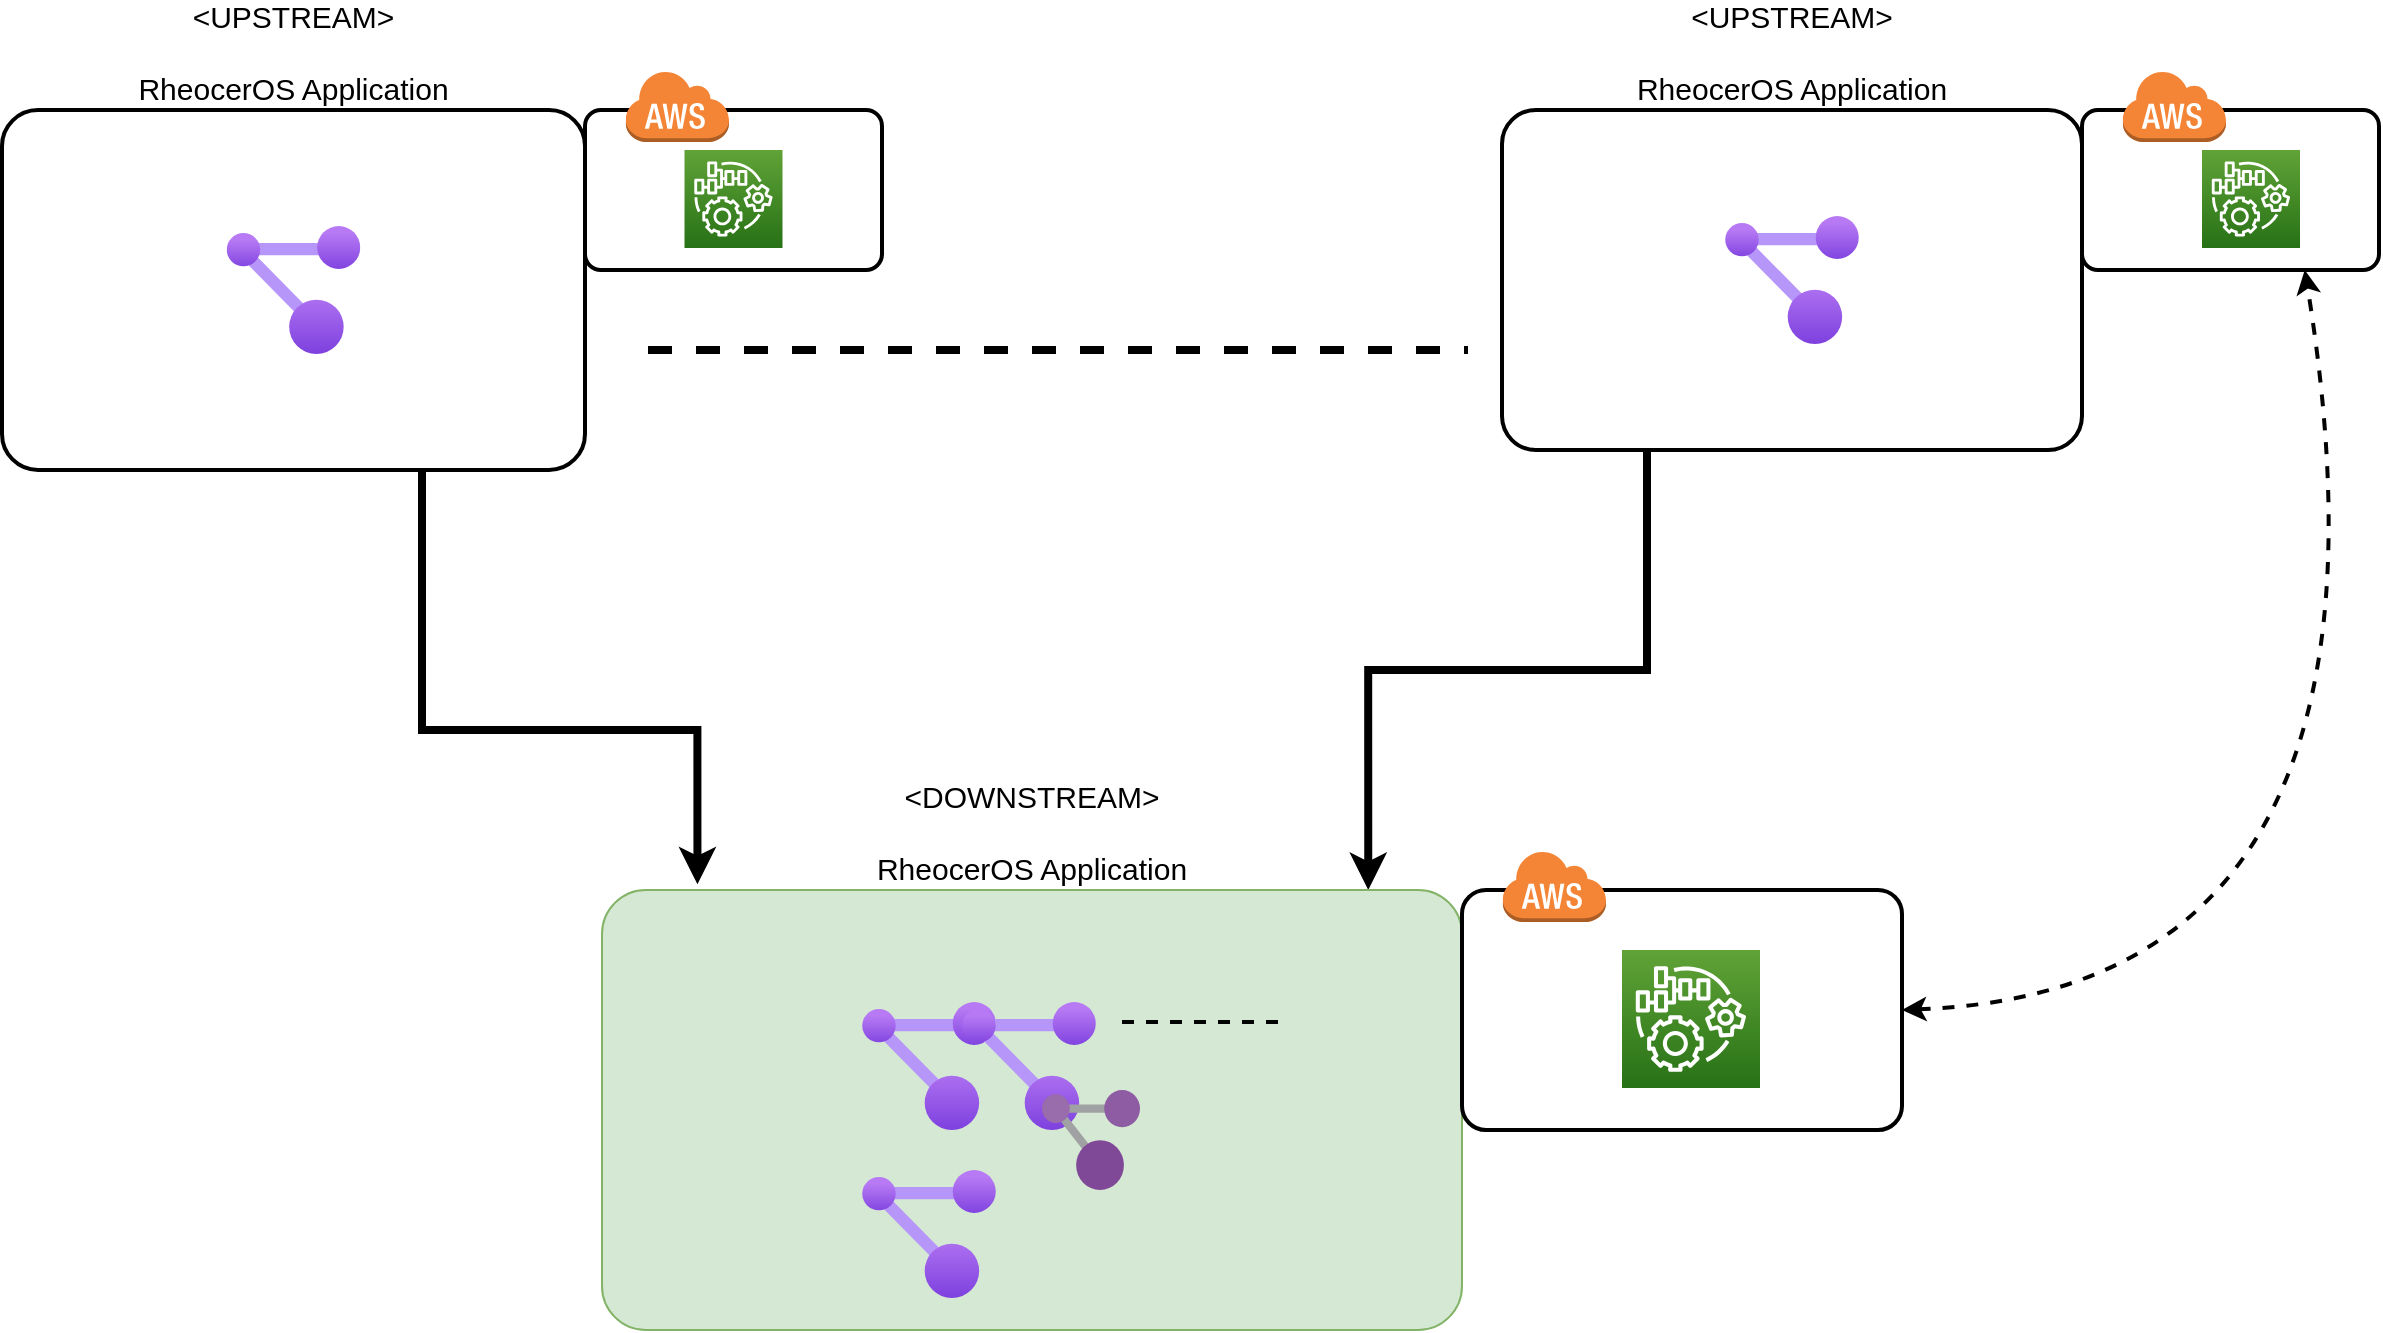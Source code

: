 <mxfile version="17.4.4" type="device"><diagram id="9YN-96cYf09xpv8u3xuV" name="Page-1"><mxGraphModel dx="3445" dy="2510" grid="1" gridSize="10" guides="1" tooltips="1" connect="1" arrows="1" fold="1" page="1" pageScale="1" pageWidth="850" pageHeight="1100" math="0" shadow="0"><root><mxCell id="0"/><mxCell id="1" parent="0"/><mxCell id="8CctQL78leXvGI_t0B9z-37" style="edgeStyle=orthogonalEdgeStyle;rounded=0;orthogonalLoop=1;jettySize=auto;html=1;entryX=0.891;entryY=0;entryDx=0;entryDy=0;strokeWidth=4;entryPerimeter=0;exitX=0.25;exitY=1;exitDx=0;exitDy=0;" edge="1" parent="1" source="8CctQL78leXvGI_t0B9z-2" target="8CctQL78leXvGI_t0B9z-38"><mxGeometry relative="1" as="geometry"><mxPoint x="-103.55" y="-490.76" as="targetPoint"/></mxGeometry></mxCell><mxCell id="8CctQL78leXvGI_t0B9z-2" value="&lt;UPSTREAM&gt;&#xA;&#xA;RheocerOS Application" style="rounded=1;arcSize=10;fillColor=none;gradientColor=none;strokeWidth=2;fontSize=15;fontColor=#000000;labelPosition=center;verticalLabelPosition=top;align=center;verticalAlign=bottom;" vertex="1" parent="1"><mxGeometry x="110" y="-970" width="290" height="170" as="geometry"/></mxCell><mxCell id="8CctQL78leXvGI_t0B9z-36" style="edgeStyle=orthogonalEdgeStyle;rounded=0;orthogonalLoop=1;jettySize=auto;html=1;strokeWidth=4;entryX=0.111;entryY=-0.013;entryDx=0;entryDy=0;entryPerimeter=0;" edge="1" parent="1" source="8CctQL78leXvGI_t0B9z-34" target="8CctQL78leXvGI_t0B9z-38"><mxGeometry relative="1" as="geometry"><mxPoint x="-310" y="-560" as="targetPoint"/><Array as="points"><mxPoint x="-430" y="-660"/><mxPoint x="-292" y="-660"/></Array></mxGeometry></mxCell><mxCell id="8CctQL78leXvGI_t0B9z-34" value="&lt;UPSTREAM&gt;&#xA;&#xA;RheocerOS Application" style="rounded=1;arcSize=10;fillColor=none;gradientColor=none;strokeWidth=2;fontSize=15;fontColor=#000000;labelPosition=center;verticalLabelPosition=top;align=center;verticalAlign=bottom;" vertex="1" parent="1"><mxGeometry x="-640" y="-970" width="291.5" height="180" as="geometry"/></mxCell><mxCell id="8CctQL78leXvGI_t0B9z-35" value="" style="endArrow=none;dashed=1;html=1;rounded=0;strokeWidth=4;" edge="1" parent="1"><mxGeometry width="50" height="50" relative="1" as="geometry"><mxPoint x="-317" y="-850" as="sourcePoint"/><mxPoint x="93" y="-850" as="targetPoint"/></mxGeometry></mxCell><mxCell id="8CctQL78leXvGI_t0B9z-38" value="&lt;DOWNSTREAM&gt;&#xA;&#xA;RheocerOS Application" style="rounded=1;arcSize=10;dashed=0;fillColor=#d5e8d4;strokeWidth=1;fontSize=15;labelPosition=center;verticalLabelPosition=top;align=center;verticalAlign=bottom;strokeColor=#82b366;" vertex="1" parent="1"><mxGeometry x="-340" y="-580" width="430" height="220" as="geometry"/></mxCell><mxCell id="8CctQL78leXvGI_t0B9z-59" value="" style="rounded=1;arcSize=10;dashed=0;fillColor=none;gradientColor=none;strokeWidth=2;" vertex="1" parent="1"><mxGeometry x="400" y="-970" width="148.5" height="80" as="geometry"/></mxCell><mxCell id="8CctQL78leXvGI_t0B9z-60" value="" style="dashed=0;html=1;shape=mxgraph.aws3.cloud;fillColor=#F58536;gradientColor=none;dashed=0;strokeWidth=2;" vertex="1" parent="1"><mxGeometry x="420" y="-990" width="52" height="36" as="geometry"/></mxCell><mxCell id="8CctQL78leXvGI_t0B9z-61" value="" style="rounded=1;arcSize=10;dashed=0;fillColor=none;gradientColor=none;strokeWidth=2;" vertex="1" parent="1"><mxGeometry x="-348.5" y="-970" width="148.5" height="80" as="geometry"/></mxCell><mxCell id="8CctQL78leXvGI_t0B9z-62" value="" style="dashed=0;html=1;shape=mxgraph.aws3.cloud;fillColor=#F58536;gradientColor=none;dashed=0;strokeWidth=2;" vertex="1" parent="1"><mxGeometry x="-328.5" y="-990" width="52" height="36" as="geometry"/></mxCell><mxCell id="8CctQL78leXvGI_t0B9z-63" value="" style="rounded=1;arcSize=10;dashed=0;fillColor=none;gradientColor=none;strokeWidth=2;" vertex="1" parent="1"><mxGeometry x="90" y="-580" width="220" height="120" as="geometry"/></mxCell><mxCell id="8CctQL78leXvGI_t0B9z-64" value="" style="dashed=0;html=1;shape=mxgraph.aws3.cloud;fillColor=#F58536;gradientColor=none;dashed=0;strokeWidth=2;" vertex="1" parent="1"><mxGeometry x="110" y="-600" width="52" height="36" as="geometry"/></mxCell><mxCell id="8CctQL78leXvGI_t0B9z-65" value="" style="sketch=0;points=[[0,0,0],[0.25,0,0],[0.5,0,0],[0.75,0,0],[1,0,0],[0,1,0],[0.25,1,0],[0.5,1,0],[0.75,1,0],[1,1,0],[0,0.25,0],[0,0.5,0],[0,0.75,0],[1,0.25,0],[1,0.5,0],[1,0.75,0]];outlineConnect=0;fontColor=#232F3E;gradientColor=#60A337;gradientDirection=north;fillColor=#277116;strokeColor=#ffffff;dashed=0;verticalLabelPosition=bottom;verticalAlign=top;align=center;html=1;fontSize=12;fontStyle=0;aspect=fixed;shape=mxgraph.aws4.resourceIcon;resIcon=mxgraph.aws4.iot_things_graph;" vertex="1" parent="1"><mxGeometry x="170" y="-550" width="69" height="69" as="geometry"/></mxCell><mxCell id="8CctQL78leXvGI_t0B9z-66" value="" style="aspect=fixed;html=1;points=[];align=center;image;fontSize=12;image=img/lib/azure2/management_governance/Resource_Graph_Explorer.svg;dashed=1;strokeWidth=2;" vertex="1" parent="1"><mxGeometry x="-210" y="-524" width="67" height="64" as="geometry"/></mxCell><mxCell id="8CctQL78leXvGI_t0B9z-67" value="" style="aspect=fixed;html=1;points=[];align=center;image;fontSize=12;image=img/lib/azure2/management_governance/Resource_Graph_Explorer.svg;dashed=1;strokeWidth=2;" vertex="1" parent="1"><mxGeometry x="-160" y="-524" width="67" height="64" as="geometry"/></mxCell><mxCell id="8CctQL78leXvGI_t0B9z-68" value="" style="sketch=0;aspect=fixed;html=1;points=[];align=center;image;fontSize=12;image=img/lib/mscae/Resource_Graph_Explorer.svg;dashed=1;strokeWidth=2;" vertex="1" parent="1"><mxGeometry x="-120" y="-480" width="49" height="50" as="geometry"/></mxCell><mxCell id="8CctQL78leXvGI_t0B9z-69" value="" style="aspect=fixed;html=1;points=[];align=center;image;fontSize=12;image=img/lib/azure2/management_governance/Resource_Graph_Explorer.svg;dashed=1;strokeWidth=2;" vertex="1" parent="1"><mxGeometry x="-527.75" y="-912" width="67" height="64" as="geometry"/></mxCell><mxCell id="8CctQL78leXvGI_t0B9z-70" value="" style="endArrow=none;dashed=1;html=1;rounded=0;strokeWidth=2;" edge="1" parent="1"><mxGeometry width="50" height="50" relative="1" as="geometry"><mxPoint x="-80" y="-514" as="sourcePoint"/><mxPoint y="-514" as="targetPoint"/></mxGeometry></mxCell><mxCell id="8CctQL78leXvGI_t0B9z-71" value="" style="aspect=fixed;html=1;points=[];align=center;image;fontSize=12;image=img/lib/azure2/management_governance/Resource_Graph_Explorer.svg;dashed=1;strokeWidth=2;" vertex="1" parent="1"><mxGeometry x="-210" y="-440" width="67" height="64" as="geometry"/></mxCell><mxCell id="8CctQL78leXvGI_t0B9z-72" value="" style="aspect=fixed;html=1;points=[];align=center;image;fontSize=12;image=img/lib/azure2/management_governance/Resource_Graph_Explorer.svg;dashed=1;strokeWidth=2;" vertex="1" parent="1"><mxGeometry x="221.5" y="-917" width="67" height="64" as="geometry"/></mxCell><mxCell id="8CctQL78leXvGI_t0B9z-73" value="" style="endArrow=classic;html=1;strokeWidth=2;entryX=0.75;entryY=1;entryDx=0;entryDy=0;curved=1;exitX=1;exitY=0.5;exitDx=0;exitDy=0;startArrow=classic;startFill=1;dashed=1;" edge="1" parent="1" source="8CctQL78leXvGI_t0B9z-63" target="8CctQL78leXvGI_t0B9z-59"><mxGeometry width="50" height="50" relative="1" as="geometry"><mxPoint x="560" y="-450" as="sourcePoint"/><mxPoint x="610" y="-500" as="targetPoint"/><Array as="points"><mxPoint x="570" y="-530"/></Array></mxGeometry></mxCell><mxCell id="8CctQL78leXvGI_t0B9z-74" value="" style="sketch=0;points=[[0,0,0],[0.25,0,0],[0.5,0,0],[0.75,0,0],[1,0,0],[0,1,0],[0.25,1,0],[0.5,1,0],[0.75,1,0],[1,1,0],[0,0.25,0],[0,0.5,0],[0,0.75,0],[1,0.25,0],[1,0.5,0],[1,0.75,0]];outlineConnect=0;fontColor=#232F3E;gradientColor=#60A337;gradientDirection=north;fillColor=#277116;strokeColor=#ffffff;dashed=0;verticalLabelPosition=bottom;verticalAlign=top;align=center;html=1;fontSize=12;fontStyle=0;aspect=fixed;shape=mxgraph.aws4.resourceIcon;resIcon=mxgraph.aws4.iot_things_graph;" vertex="1" parent="1"><mxGeometry x="-298.75" y="-950" width="49" height="49" as="geometry"/></mxCell><mxCell id="8CctQL78leXvGI_t0B9z-75" value="" style="sketch=0;points=[[0,0,0],[0.25,0,0],[0.5,0,0],[0.75,0,0],[1,0,0],[0,1,0],[0.25,1,0],[0.5,1,0],[0.75,1,0],[1,1,0],[0,0.25,0],[0,0.5,0],[0,0.75,0],[1,0.25,0],[1,0.5,0],[1,0.75,0]];outlineConnect=0;fontColor=#232F3E;gradientColor=#60A337;gradientDirection=north;fillColor=#277116;strokeColor=#ffffff;dashed=0;verticalLabelPosition=bottom;verticalAlign=top;align=center;html=1;fontSize=12;fontStyle=0;aspect=fixed;shape=mxgraph.aws4.resourceIcon;resIcon=mxgraph.aws4.iot_things_graph;" vertex="1" parent="1"><mxGeometry x="460" y="-950" width="49" height="49" as="geometry"/></mxCell></root></mxGraphModel></diagram></mxfile>